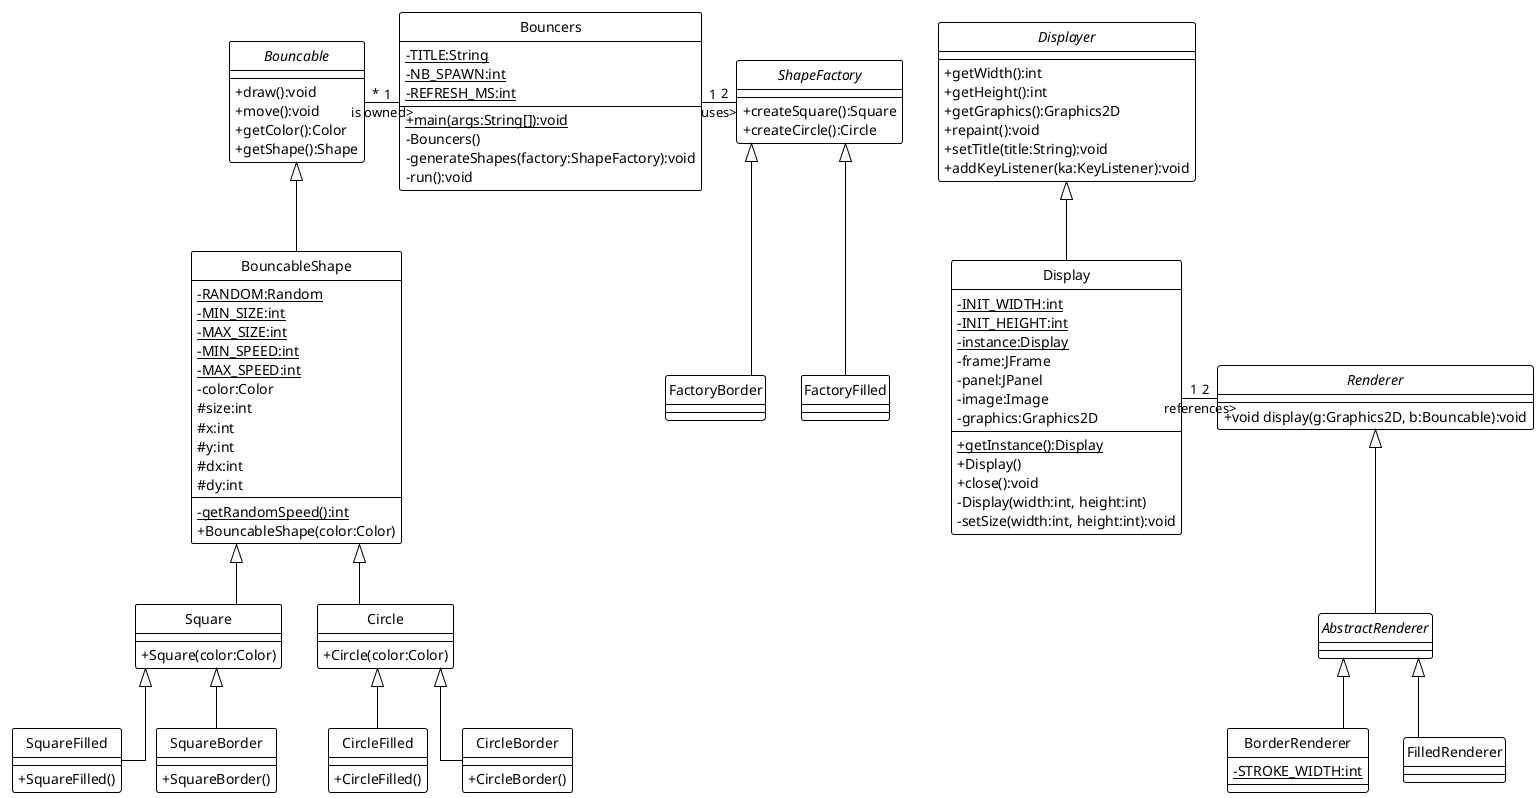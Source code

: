 @startuml
'https://plantuml.com/class-diagram'
skinparam classAttributeIconSize 0
hide circle

!theme plain
top to bottom direction
skinparam linetype ortho

interface Displayer {
+getWidth():int
+getHeight():int
+getGraphics():Graphics2D
+repaint():void
+setTitle(title:String):void
+addKeyListener(ka:KeyListener):void
}

class Display {
-{static} INIT_WIDTH:int
-{static} INIT_HEIGHT:int
-{static} instance:Display
-frame:JFrame
-panel:JPanel
-image:Image
-graphics:Graphics2D
+{static} getInstance():Display
+Display()
+close():void
-Display(width:int, height:int)
-setSize(width:int, height:int):void
}

interface Renderer {
+void display(g:Graphics2D, b:Bouncable):void
}

abstract class AbstractRenderer

class BorderRenderer {
-{static} STROKE_WIDTH:int
}

class FilledRenderer

class Bouncers {
-{static} TITLE:String
-{static} NB_SPAWN:int
-{static} REFRESH_MS:int
+{static} main(args:String[]):void
-Bouncers()
-generateShapes(factory:ShapeFactory):void
-run():void

}
interface Bouncable {
+draw():void
+move():void
+getColor():Color
+getShape():Shape
}

class BouncableShape {
-{static} RANDOM:Random
-{static} MIN_SIZE:int
-{static} MAX_SIZE:int
-{static} MIN_SPEED:int
-{static} MAX_SPEED:int
-color:Color
#size:int
#x:int
#y:int
#dx:int
#dy:int
-{static} getRandomSpeed():int
+BouncableShape(color:Color)
}

class Square {
+Square(color:Color)
}

class Circle {
+Circle(color:Color)
}

class CircleFilled {
+CircleFilled()
}

class SquareFilled {
+SquareFilled()
}

class CircleBorder {
+CircleBorder()
}

class SquareBorder {
+SquareBorder()
}

interface ShapeFactory {
+createSquare():Square
+createCircle():Circle
}

class FactoryFilled {
}

class FactoryBorder {
}

Display -up-|> Displayer

AbstractRenderer -up-|> Renderer
BorderRenderer -up-|> AbstractRenderer
FilledRenderer -up-|> AbstractRenderer

BouncableShape -up-|> Bouncable

Square -up-|> BouncableShape
Circle -up-|> BouncableShape

CircleFilled -up-|> Circle
CircleBorder -up-|> Circle

SquareFilled -up-|> Square
SquareBorder -up-|> Square

FactoryFilled -up-|> ShapeFactory
FactoryBorder -up-|> ShapeFactory

Display "1" - "2" Renderer : references>
Bouncers "1" - "2" ShapeFactory : uses>
Bouncable "*" - "1"Bouncers : is owned>

@enduml